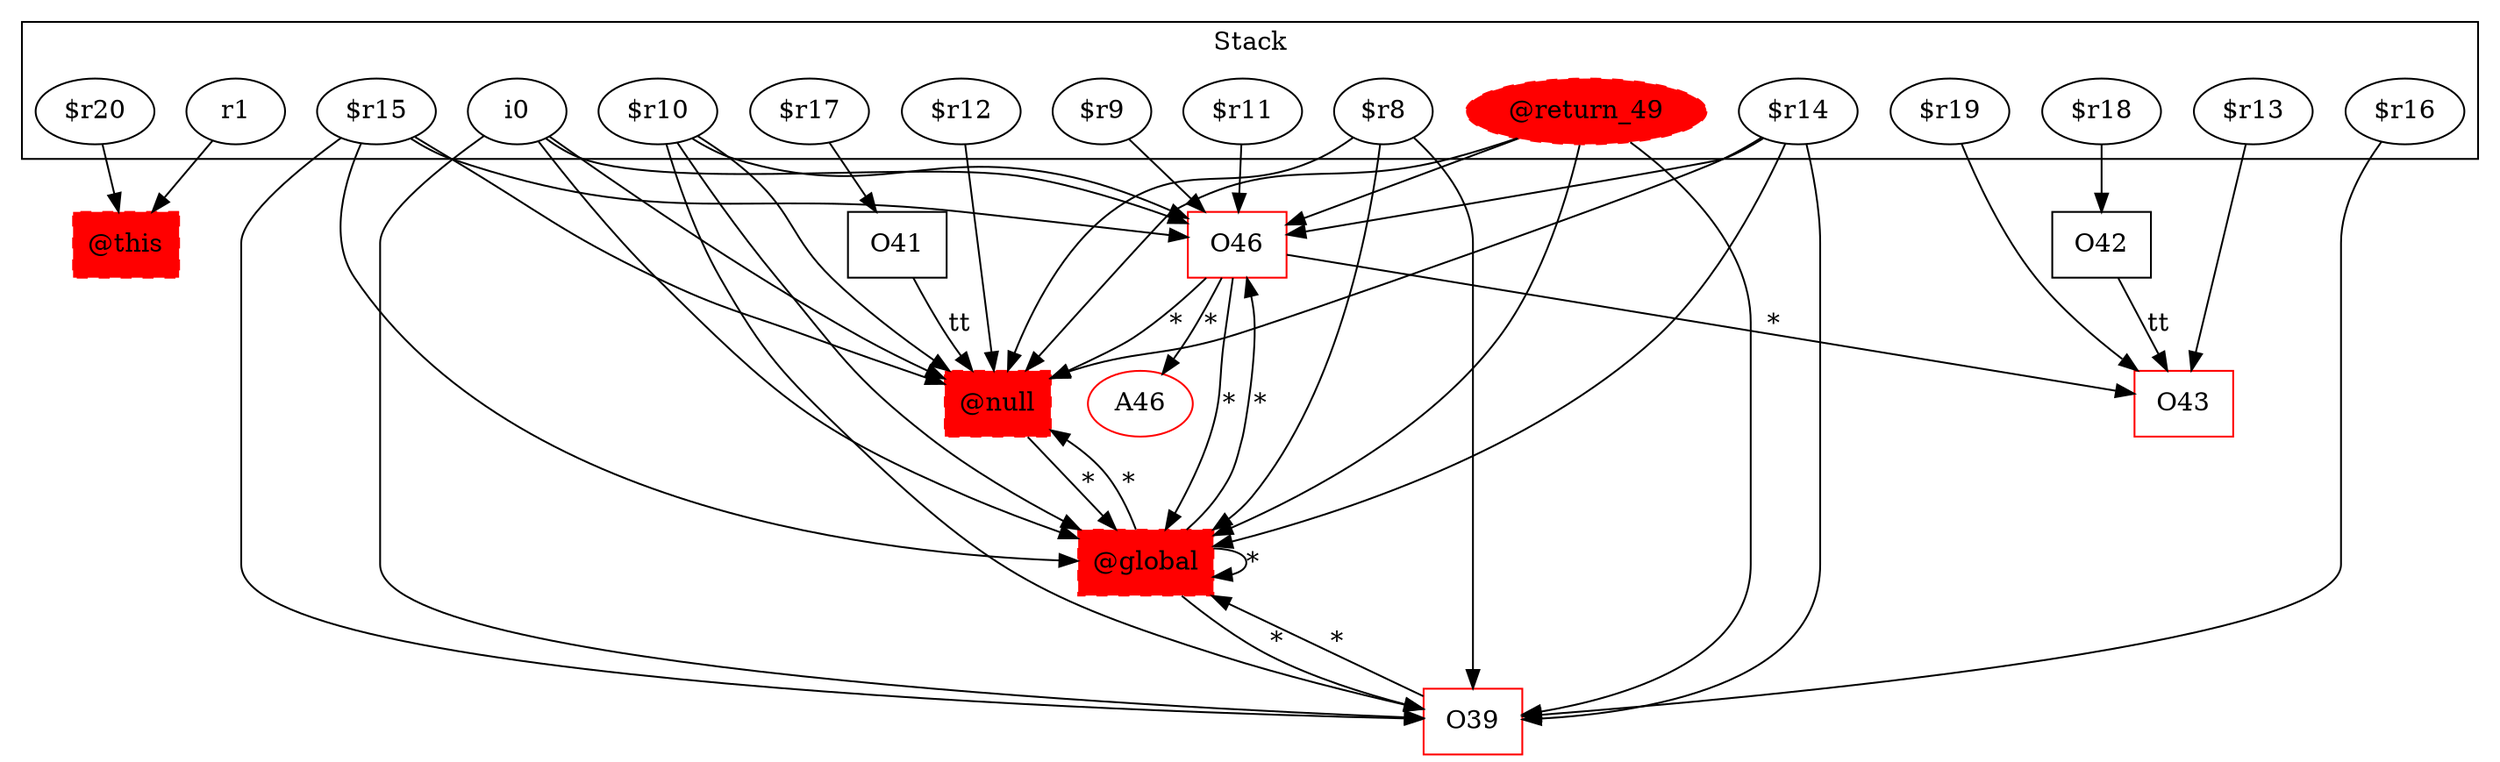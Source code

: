 digraph sample {
  rankDir="LR";
  subgraph cluster_0 {
    label="Stack"
    "$r20"; "$r13"; "$r12"; "$r11"; "$r10"; "$r9"; "i0"; "$r8"; "r1"; "@return_49"; "$r17"; "$r16"; "$r15"; "$r14"; "$r19"; "$r18"; 
  }
  "$r20" -> { "@this"[shape=box]};
  "$r13" -> { O43[shape=box]};
  "$r12" -> { "@null"[shape=box]};
  "$r11" -> { O46[shape=box]};
  "$r10" -> { O46[shape=box]"@null"[shape=box]O39[shape=box]"@global"[shape=box]};
  "$r9" -> { O46[shape=box]};
  "i0" -> { O46[shape=box]"@null"[shape=box]O39[shape=box]"@global"[shape=box]};
  "$r8" -> { "@null"[shape=box]O39[shape=box]"@global"[shape=box]};
  "r1" -> { "@this"[shape=box]};
  "@return_49" -> { O46[shape=box]"@null"[shape=box]O39[shape=box]"@global"[shape=box]};
  "$r17" -> { O41[shape=box]};
  "$r16" -> { O39[shape=box]};
  "$r15" -> { O46[shape=box]"@null"[shape=box]O39[shape=box]"@global"[shape=box]};
  "$r14" -> { O46[shape=box]"@null"[shape=box]O39[shape=box]"@global"[shape=box]};
  "$r19" -> { O43[shape=box]};
  "$r18" -> { O42[shape=box]};
  "@return_49"[style="filled,dashed"]; 
  O46 -> A46[label="*", weight="0.2"]
  O46 -> "@null"[label="*", weight="0.2"]
  O46 -> "@global"[label="*", weight="0.2"]
  O46 -> O43[label="*", weight="0.2"]
  "@null" -> "@global"[label="*", weight="0.2"]
  "@null"[shape=box, style="filled,dashed"];
  O39 -> "@global"[label="*", weight="0.2"]
  "@global" -> O46[label="*", weight="0.2"]
  "@global" -> "@null"[label="*", weight="0.2"]
  "@global" -> O39[label="*", weight="0.2"]
  "@global" -> "@global"[label="*", weight="0.2"]
  "@global"[shape=box, style="filled,dashed"];
  "@this"[shape=box, style="filled,dashed"];
  O42 -> O43[label="tt", weight="0.2"]
  O41 -> "@null"[label="tt", weight="0.2"]
  O46[color="red"];
  "@return_49"[color="red"];
  A46[color="red"];
  "@null"[color="red"];
  O39[color="red"];
  "@global"[color="red"];
  "@this"[color="red"];
  O43[color="red"];
}
